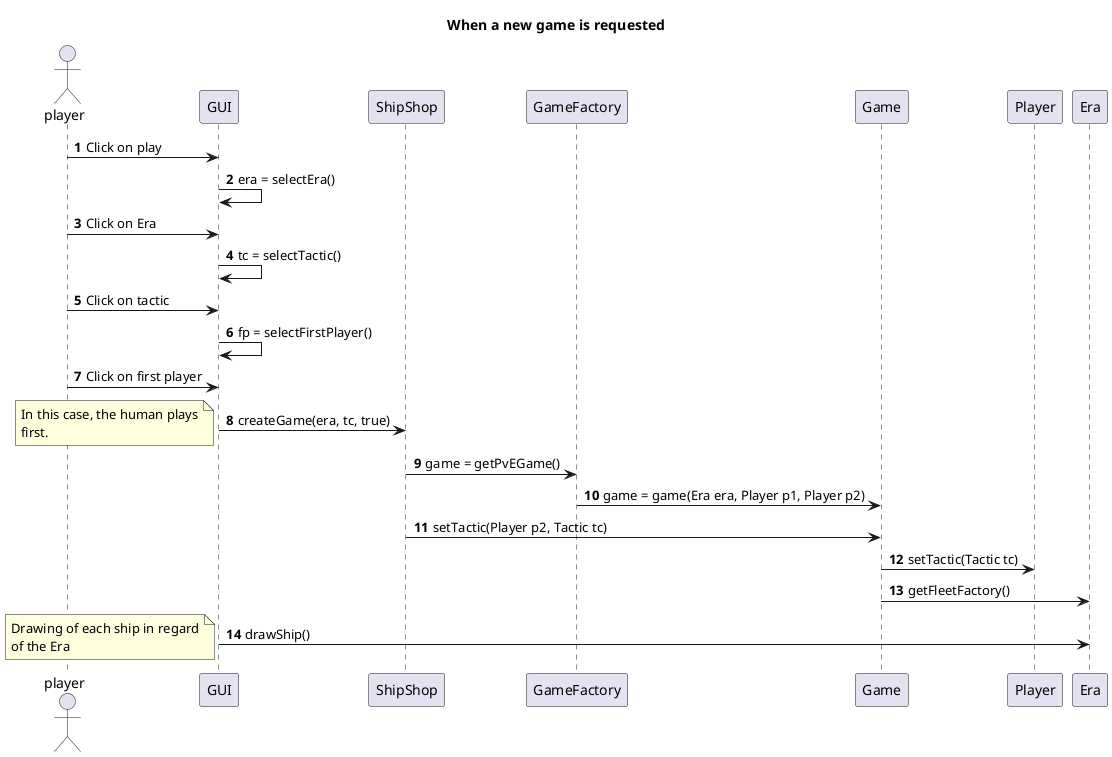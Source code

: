 @startuml
title When a new game is requested

autonumber
actor player

player -> GUI: Click on play

GUI -> GUI: era = selectEra()
player -> GUI: Click on Era

GUI -> GUI: tc = selectTactic()
player -> GUI: Click on tactic

GUI -> GUI: fp = selectFirstPlayer()
player -> GUI: Click on first player


GUI -> ShipShop: createGame(era, tc, true)

note left
In this case, the human plays
first.
end note

ShipShop -> GameFactory: game = getPvEGame()

GameFactory -> Game:  game = game(Era era, Player p1, Player p2)
ShipShop -> Game: setTactic(Player p2, Tactic tc)
Game -> Player: setTactic(Tactic tc)

Game -> Era: getFleetFactory()

GUI -> Era: drawShip()
note left
Drawing of each ship in regard
of the Era
end note
@enduml
